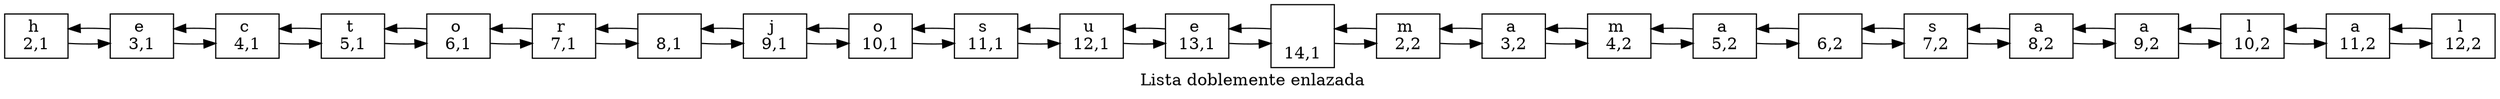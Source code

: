 digraph ListaDobleEnlazada {
rankdir=LR;
Nodo0[shape=box,label="h 
2,1"];
Nodo1[shape=box,label="e 
3,1"];
Nodo2[shape=box,label="c 
4,1"];
Nodo3[shape=box,label="t 
5,1"];
Nodo4[shape=box,label="o 
6,1"];
Nodo5[shape=box,label="r 
7,1"];
Nodo6[shape=box,label="  
8,1"];
Nodo7[shape=box,label="j 
9,1"];
Nodo8[shape=box,label="o 
10,1"];
Nodo9[shape=box,label="s 
11,1"];
Nodo10[shape=box,label="u 
12,1"];
Nodo11[shape=box,label="e 
13,1"];
Nodo12[shape=box,label="
 
14,1"];
Nodo13[shape=box,label="m 
2,2"];
Nodo14[shape=box,label="a 
3,2"];
Nodo15[shape=box,label="m 
4,2"];
Nodo16[shape=box,label="a 
5,2"];
Nodo17[shape=box,label="  
6,2"];
Nodo18[shape=box,label="s 
7,2"];
Nodo19[shape=box,label="a 
8,2"];
Nodo20[shape=box,label="a 
9,2"];
Nodo21[shape=box,label="l 
10,2"];
Nodo22[shape=box,label="a 
11,2"];
Nodo23[shape=box,label="l 
12,2"];
Nodo0->Nodo1;
Nodo1->Nodo0;
Nodo1->Nodo2;
Nodo2->Nodo1;
Nodo2->Nodo3;
Nodo3->Nodo2;
Nodo3->Nodo4;
Nodo4->Nodo3;
Nodo4->Nodo5;
Nodo5->Nodo4;
Nodo5->Nodo6;
Nodo6->Nodo5;
Nodo6->Nodo7;
Nodo7->Nodo6;
Nodo7->Nodo8;
Nodo8->Nodo7;
Nodo8->Nodo9;
Nodo9->Nodo8;
Nodo9->Nodo10;
Nodo10->Nodo9;
Nodo10->Nodo11;
Nodo11->Nodo10;
Nodo11->Nodo12;
Nodo12->Nodo11;
Nodo12->Nodo13;
Nodo13->Nodo12;
Nodo13->Nodo14;
Nodo14->Nodo13;
Nodo14->Nodo15;
Nodo15->Nodo14;
Nodo15->Nodo16;
Nodo16->Nodo15;
Nodo16->Nodo17;
Nodo17->Nodo16;
Nodo17->Nodo18;
Nodo18->Nodo17;
Nodo18->Nodo19;
Nodo19->Nodo18;
Nodo19->Nodo20;
Nodo20->Nodo19;
Nodo20->Nodo21;
Nodo21->Nodo20;
Nodo21->Nodo22;
Nodo22->Nodo21;
Nodo22->Nodo23;
Nodo23->Nodo22;
label = " Lista doblemente enlazada" 
}

